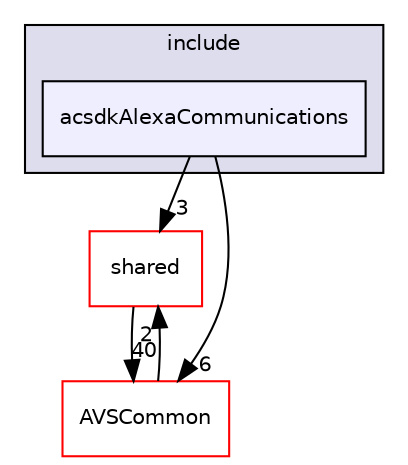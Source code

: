 digraph "/workplace/avs-device-sdk/applications/acsdkLibcurlAlexaCommunications/include/acsdkAlexaCommunications" {
  compound=true
  node [ fontsize="10", fontname="Helvetica"];
  edge [ labelfontsize="10", labelfontname="Helvetica"];
  subgraph clusterdir_603a5cd888c887071426d308cd8f88ec {
    graph [ bgcolor="#ddddee", pencolor="black", label="include" fontname="Helvetica", fontsize="10", URL="dir_603a5cd888c887071426d308cd8f88ec.html"]
  dir_88f13f20bd89cae2f73485b13f7baa77 [shape=box, label="acsdkAlexaCommunications", style="filled", fillcolor="#eeeeff", pencolor="black", URL="dir_88f13f20bd89cae2f73485b13f7baa77.html"];
  }
  dir_9982052f7ce695d12571567315b2fafa [shape=box label="shared" fillcolor="white" style="filled" color="red" URL="dir_9982052f7ce695d12571567315b2fafa.html"];
  dir_13e65effb2bde530b17b3d5eefcd0266 [shape=box label="AVSCommon" fillcolor="white" style="filled" color="red" URL="dir_13e65effb2bde530b17b3d5eefcd0266.html"];
  dir_9982052f7ce695d12571567315b2fafa->dir_13e65effb2bde530b17b3d5eefcd0266 [headlabel="40", labeldistance=1.5 headhref="dir_000116_000017.html"];
  dir_88f13f20bd89cae2f73485b13f7baa77->dir_9982052f7ce695d12571567315b2fafa [headlabel="3", labeldistance=1.5 headhref="dir_000076_000116.html"];
  dir_88f13f20bd89cae2f73485b13f7baa77->dir_13e65effb2bde530b17b3d5eefcd0266 [headlabel="6", labeldistance=1.5 headhref="dir_000076_000017.html"];
  dir_13e65effb2bde530b17b3d5eefcd0266->dir_9982052f7ce695d12571567315b2fafa [headlabel="2", labeldistance=1.5 headhref="dir_000017_000116.html"];
}
